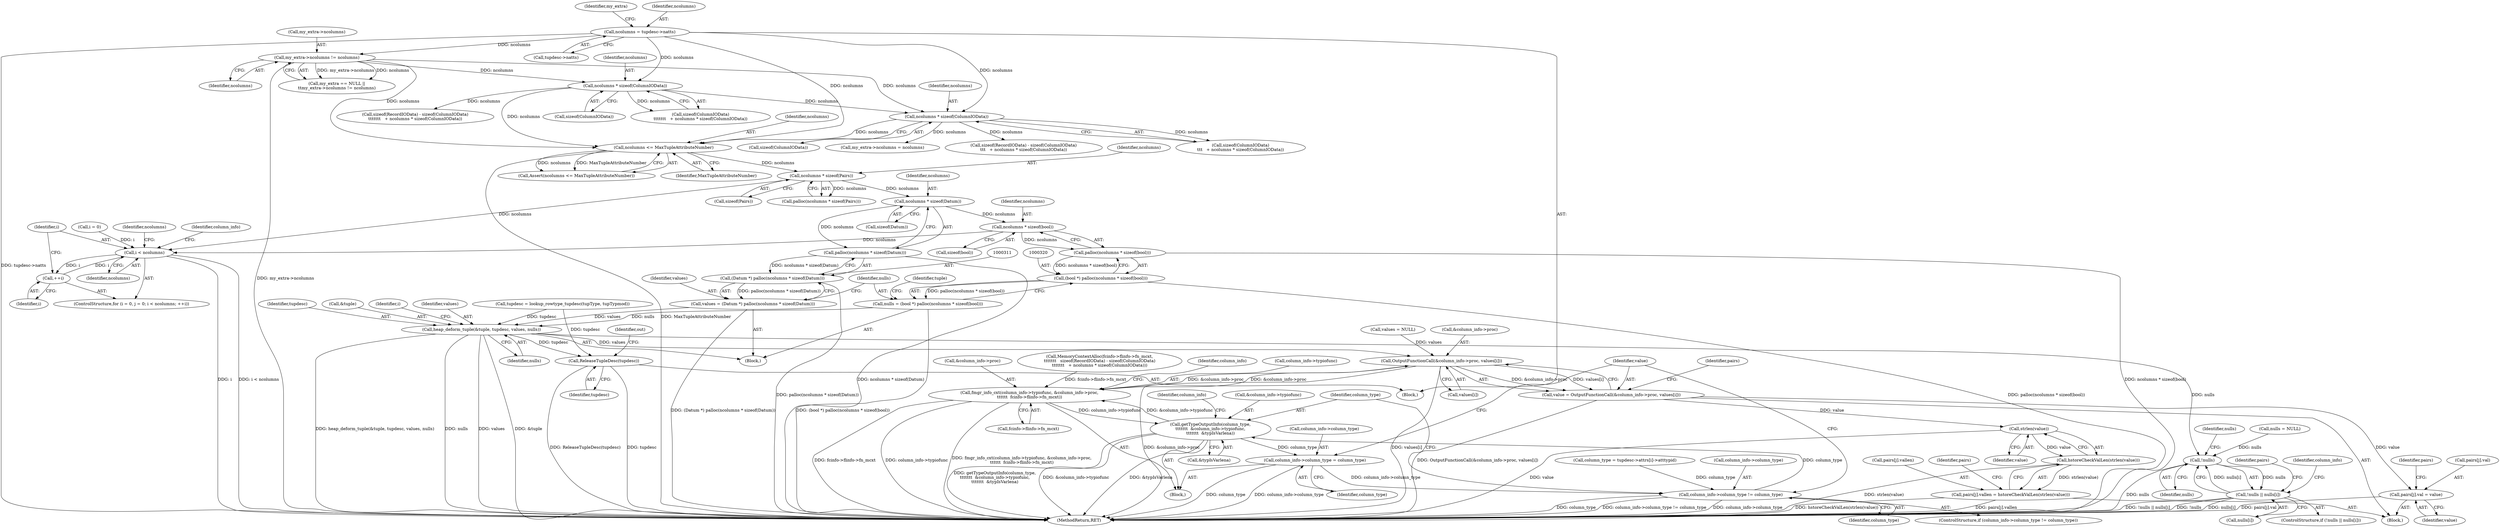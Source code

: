 digraph "0_postgres_31400a673325147e1205326008e32135a78b4d8a_1@API" {
"1000313" [label="(Call,ncolumns * sizeof(Datum))"];
"1000280" [label="(Call,ncolumns * sizeof(Pairs))"];
"1000274" [label="(Call,ncolumns <= MaxTupleAttributeNumber)"];
"1000209" [label="(Call,ncolumns * sizeof(ColumnIOData))"];
"1000185" [label="(Call,my_extra->ncolumns != ncolumns)"];
"1000166" [label="(Call,ncolumns = tupdesc->natts)"];
"1000254" [label="(Call,ncolumns * sizeof(ColumnIOData))"];
"1000312" [label="(Call,palloc(ncolumns * sizeof(Datum)))"];
"1000310" [label="(Call,(Datum *) palloc(ncolumns * sizeof(Datum)))"];
"1000308" [label="(Call,values = (Datum *) palloc(ncolumns * sizeof(Datum)))"];
"1000326" [label="(Call,heap_deform_tuple(&tuple, tupdesc, values, nulls))"];
"1000415" [label="(Call,!nulls)"];
"1000414" [label="(Call,!nulls || nulls[i])"];
"1000488" [label="(Call,OutputFunctionCall(&column_info->proc, values[i]))"];
"1000468" [label="(Call,fmgr_info_cxt(column_info->typiofunc, &column_info->proc,\n\t\t\t\t\t\t  fcinfo->flinfo->fn_mcxt))"];
"1000460" [label="(Call,getTypeOutputInfo(column_type,\n\t\t\t\t\t\t\t  &column_info->typiofunc,\n\t\t\t\t\t\t\t  &typIsVarlena))"];
"1000481" [label="(Call,column_info->column_type = column_type)"];
"1000453" [label="(Call,column_info->column_type != column_type)"];
"1000486" [label="(Call,value = OutputFunctionCall(&column_info->proc, values[i]))"];
"1000496" [label="(Call,pairs[j].val = value)"];
"1000510" [label="(Call,strlen(value))"];
"1000509" [label="(Call,hstoreCheckValLen(strlen(value)))"];
"1000503" [label="(Call,pairs[j].vallen = hstoreCheckValLen(strlen(value)))"];
"1000541" [label="(Call,ReleaseTupleDesc(tupdesc))"];
"1000322" [label="(Call,ncolumns * sizeof(bool))"];
"1000321" [label="(Call,palloc(ncolumns * sizeof(bool)))"];
"1000319" [label="(Call,(bool *) palloc(ncolumns * sizeof(bool)))"];
"1000317" [label="(Call,nulls = (bool *) palloc(ncolumns * sizeof(bool)))"];
"1000348" [label="(Call,i < ncolumns)"];
"1000351" [label="(Call,++i)"];
"1000275" [label="(Identifier,ncolumns)"];
"1000279" [label="(Call,palloc(ncolumns * sizeof(Pairs)))"];
"1000544" [label="(Identifier,out)"];
"1000416" [label="(Identifier,nulls)"];
"1000203" [label="(Call,sizeof(RecordIOData) - sizeof(ColumnIOData)\n\t\t\t\t\t\t\t   + ncolumns * sizeof(ColumnIOData))"];
"1000458" [label="(Block,)"];
"1000166" [label="(Call,ncolumns = tupdesc->natts)"];
"1000503" [label="(Call,pairs[j].vallen = hstoreCheckValLen(strlen(value)))"];
"1000417" [label="(Call,nulls[i])"];
"1000510" [label="(Call,strlen(value))"];
"1000364" [label="(Call,column_type = tupdesc->attrs[i]->atttypid)"];
"1000472" [label="(Call,&column_info->proc)"];
"1000497" [label="(Call,pairs[j].val)"];
"1000312" [label="(Call,palloc(ncolumns * sizeof(Datum)))"];
"1000268" [label="(Call,my_extra->ncolumns = ncolumns)"];
"1000308" [label="(Call,values = (Datum *) palloc(ncolumns * sizeof(Datum)))"];
"1000470" [label="(Identifier,column_info)"];
"1000172" [label="(Identifier,my_extra)"];
"1000506" [label="(Identifier,pairs)"];
"1000322" [label="(Call,ncolumns * sizeof(bool))"];
"1000181" [label="(Call,my_extra == NULL ||\n\t\tmy_extra->ncolumns != ncolumns)"];
"1000486" [label="(Call,value = OutputFunctionCall(&column_info->proc, values[i]))"];
"1000185" [label="(Call,my_extra->ncolumns != ncolumns)"];
"1000460" [label="(Call,getTypeOutputInfo(column_type,\n\t\t\t\t\t\t\t  &column_info->typiofunc,\n\t\t\t\t\t\t\t  &typIsVarlena))"];
"1000209" [label="(Call,ncolumns * sizeof(ColumnIOData))"];
"1000330" [label="(Identifier,values)"];
"1000496" [label="(Call,pairs[j].val = value)"];
"1000541" [label="(Call,ReleaseTupleDesc(tupdesc))"];
"1000329" [label="(Identifier,tupdesc)"];
"1000168" [label="(Call,tupdesc->natts)"];
"1000542" [label="(Identifier,tupdesc)"];
"1000324" [label="(Call,sizeof(bool))"];
"1000286" [label="(Block,)"];
"1000424" [label="(Identifier,pairs)"];
"1000327" [label="(Call,&tuple)"];
"1000418" [label="(Identifier,nulls)"];
"1000485" [label="(Identifier,column_type)"];
"1000415" [label="(Call,!nulls)"];
"1000189" [label="(Identifier,ncolumns)"];
"1000323" [label="(Identifier,ncolumns)"];
"1000326" [label="(Call,heap_deform_tuple(&tuple, tupdesc, values, nulls))"];
"1000352" [label="(Identifier,i)"];
"1000282" [label="(Call,sizeof(Pairs))"];
"1000350" [label="(Identifier,ncolumns)"];
"1000511" [label="(Identifier,value)"];
"1000334" [label="(Call,values = NULL)"];
"1000493" [label="(Call,values[i])"];
"1000161" [label="(Call,tupdesc = lookup_rowtype_tupdesc(tupType, tupTypmod))"];
"1000452" [label="(ControlStructure,if (column_info->column_type != column_type))"];
"1000254" [label="(Call,ncolumns * sizeof(ColumnIOData))"];
"1000488" [label="(Call,OutputFunctionCall(&column_info->proc, values[i]))"];
"1000455" [label="(Identifier,column_info)"];
"1000461" [label="(Identifier,column_type)"];
"1000476" [label="(Call,fcinfo->flinfo->fn_mcxt)"];
"1000499" [label="(Identifier,pairs)"];
"1000186" [label="(Call,my_extra->ncolumns)"];
"1000309" [label="(Identifier,values)"];
"1000343" [label="(Identifier,i)"];
"1000342" [label="(Call,i = 0)"];
"1000314" [label="(Identifier,ncolumns)"];
"1000337" [label="(Call,nulls = NULL)"];
"1000110" [label="(Block,)"];
"1000315" [label="(Call,sizeof(Datum))"];
"1000211" [label="(Call,sizeof(ColumnIOData))"];
"1000489" [label="(Call,&column_info->proc)"];
"1000197" [label="(Call,MemoryContextAlloc(fcinfo->flinfo->fn_mcxt,\n\t\t\t\t\t\t\t   sizeof(RecordIOData) - sizeof(ColumnIOData)\n\t\t\t\t\t\t\t   + ncolumns * sizeof(ColumnIOData)))"];
"1000248" [label="(Call,sizeof(RecordIOData) - sizeof(ColumnIOData)\n\t\t\t   + ncolumns * sizeof(ColumnIOData))"];
"1000468" [label="(Call,fmgr_info_cxt(column_info->typiofunc, &column_info->proc,\n\t\t\t\t\t\t  fcinfo->flinfo->fn_mcxt))"];
"1000318" [label="(Identifier,nulls)"];
"1000351" [label="(Call,++i)"];
"1000483" [label="(Identifier,column_info)"];
"1000502" [label="(Identifier,value)"];
"1000349" [label="(Identifier,i)"];
"1000545" [label="(MethodReturn,RET)"];
"1000276" [label="(Identifier,MaxTupleAttributeNumber)"];
"1000414" [label="(Call,!nulls || nulls[i])"];
"1000255" [label="(Identifier,ncolumns)"];
"1000529" [label="(Identifier,ncolumns)"];
"1000280" [label="(Call,ncolumns * sizeof(Pairs))"];
"1000348" [label="(Call,i < ncolumns)"];
"1000321" [label="(Call,palloc(ncolumns * sizeof(bool)))"];
"1000469" [label="(Call,column_info->typiofunc)"];
"1000313" [label="(Call,ncolumns * sizeof(Datum))"];
"1000454" [label="(Call,column_info->column_type)"];
"1000210" [label="(Identifier,ncolumns)"];
"1000509" [label="(Call,hstoreCheckValLen(strlen(value)))"];
"1000251" [label="(Call,sizeof(ColumnIOData)\n\t\t\t   + ncolumns * sizeof(ColumnIOData))"];
"1000256" [label="(Call,sizeof(ColumnIOData))"];
"1000453" [label="(Call,column_info->column_type != column_type)"];
"1000457" [label="(Identifier,column_type)"];
"1000281" [label="(Identifier,ncolumns)"];
"1000328" [label="(Identifier,tuple)"];
"1000487" [label="(Identifier,value)"];
"1000466" [label="(Call,&typIsVarlena)"];
"1000515" [label="(Identifier,pairs)"];
"1000413" [label="(ControlStructure,if (!nulls || nulls[i]))"];
"1000273" [label="(Call,Assert(ncolumns <= MaxTupleAttributeNumber))"];
"1000356" [label="(Identifier,column_info)"];
"1000206" [label="(Call,sizeof(ColumnIOData)\n\t\t\t\t\t\t\t   + ncolumns * sizeof(ColumnIOData))"];
"1000331" [label="(Identifier,nulls)"];
"1000482" [label="(Call,column_info->column_type)"];
"1000319" [label="(Call,(bool *) palloc(ncolumns * sizeof(bool)))"];
"1000340" [label="(ControlStructure,for (i = 0, j = 0; i < ncolumns; ++i))"];
"1000504" [label="(Call,pairs[j].vallen)"];
"1000317" [label="(Call,nulls = (bool *) palloc(ncolumns * sizeof(bool)))"];
"1000353" [label="(Block,)"];
"1000462" [label="(Call,&column_info->typiofunc)"];
"1000481" [label="(Call,column_info->column_type = column_type)"];
"1000167" [label="(Identifier,ncolumns)"];
"1000274" [label="(Call,ncolumns <= MaxTupleAttributeNumber)"];
"1000310" [label="(Call,(Datum *) palloc(ncolumns * sizeof(Datum)))"];
"1000313" -> "1000312"  [label="AST: "];
"1000313" -> "1000315"  [label="CFG: "];
"1000314" -> "1000313"  [label="AST: "];
"1000315" -> "1000313"  [label="AST: "];
"1000312" -> "1000313"  [label="CFG: "];
"1000313" -> "1000312"  [label="DDG: ncolumns"];
"1000280" -> "1000313"  [label="DDG: ncolumns"];
"1000313" -> "1000322"  [label="DDG: ncolumns"];
"1000280" -> "1000279"  [label="AST: "];
"1000280" -> "1000282"  [label="CFG: "];
"1000281" -> "1000280"  [label="AST: "];
"1000282" -> "1000280"  [label="AST: "];
"1000279" -> "1000280"  [label="CFG: "];
"1000280" -> "1000279"  [label="DDG: ncolumns"];
"1000274" -> "1000280"  [label="DDG: ncolumns"];
"1000280" -> "1000348"  [label="DDG: ncolumns"];
"1000274" -> "1000273"  [label="AST: "];
"1000274" -> "1000276"  [label="CFG: "];
"1000275" -> "1000274"  [label="AST: "];
"1000276" -> "1000274"  [label="AST: "];
"1000273" -> "1000274"  [label="CFG: "];
"1000274" -> "1000545"  [label="DDG: MaxTupleAttributeNumber"];
"1000274" -> "1000273"  [label="DDG: ncolumns"];
"1000274" -> "1000273"  [label="DDG: MaxTupleAttributeNumber"];
"1000209" -> "1000274"  [label="DDG: ncolumns"];
"1000185" -> "1000274"  [label="DDG: ncolumns"];
"1000166" -> "1000274"  [label="DDG: ncolumns"];
"1000254" -> "1000274"  [label="DDG: ncolumns"];
"1000209" -> "1000206"  [label="AST: "];
"1000209" -> "1000211"  [label="CFG: "];
"1000210" -> "1000209"  [label="AST: "];
"1000211" -> "1000209"  [label="AST: "];
"1000206" -> "1000209"  [label="CFG: "];
"1000209" -> "1000203"  [label="DDG: ncolumns"];
"1000209" -> "1000206"  [label="DDG: ncolumns"];
"1000185" -> "1000209"  [label="DDG: ncolumns"];
"1000166" -> "1000209"  [label="DDG: ncolumns"];
"1000209" -> "1000254"  [label="DDG: ncolumns"];
"1000185" -> "1000181"  [label="AST: "];
"1000185" -> "1000189"  [label="CFG: "];
"1000186" -> "1000185"  [label="AST: "];
"1000189" -> "1000185"  [label="AST: "];
"1000181" -> "1000185"  [label="CFG: "];
"1000185" -> "1000545"  [label="DDG: my_extra->ncolumns"];
"1000185" -> "1000181"  [label="DDG: my_extra->ncolumns"];
"1000185" -> "1000181"  [label="DDG: ncolumns"];
"1000166" -> "1000185"  [label="DDG: ncolumns"];
"1000185" -> "1000254"  [label="DDG: ncolumns"];
"1000166" -> "1000110"  [label="AST: "];
"1000166" -> "1000168"  [label="CFG: "];
"1000167" -> "1000166"  [label="AST: "];
"1000168" -> "1000166"  [label="AST: "];
"1000172" -> "1000166"  [label="CFG: "];
"1000166" -> "1000545"  [label="DDG: tupdesc->natts"];
"1000166" -> "1000254"  [label="DDG: ncolumns"];
"1000254" -> "1000251"  [label="AST: "];
"1000254" -> "1000256"  [label="CFG: "];
"1000255" -> "1000254"  [label="AST: "];
"1000256" -> "1000254"  [label="AST: "];
"1000251" -> "1000254"  [label="CFG: "];
"1000254" -> "1000248"  [label="DDG: ncolumns"];
"1000254" -> "1000251"  [label="DDG: ncolumns"];
"1000254" -> "1000268"  [label="DDG: ncolumns"];
"1000312" -> "1000310"  [label="AST: "];
"1000310" -> "1000312"  [label="CFG: "];
"1000312" -> "1000545"  [label="DDG: ncolumns * sizeof(Datum)"];
"1000312" -> "1000310"  [label="DDG: ncolumns * sizeof(Datum)"];
"1000310" -> "1000308"  [label="AST: "];
"1000311" -> "1000310"  [label="AST: "];
"1000308" -> "1000310"  [label="CFG: "];
"1000310" -> "1000545"  [label="DDG: palloc(ncolumns * sizeof(Datum))"];
"1000310" -> "1000308"  [label="DDG: palloc(ncolumns * sizeof(Datum))"];
"1000308" -> "1000286"  [label="AST: "];
"1000309" -> "1000308"  [label="AST: "];
"1000318" -> "1000308"  [label="CFG: "];
"1000308" -> "1000545"  [label="DDG: (Datum *) palloc(ncolumns * sizeof(Datum))"];
"1000308" -> "1000326"  [label="DDG: values"];
"1000326" -> "1000286"  [label="AST: "];
"1000326" -> "1000331"  [label="CFG: "];
"1000327" -> "1000326"  [label="AST: "];
"1000329" -> "1000326"  [label="AST: "];
"1000330" -> "1000326"  [label="AST: "];
"1000331" -> "1000326"  [label="AST: "];
"1000343" -> "1000326"  [label="CFG: "];
"1000326" -> "1000545"  [label="DDG: heap_deform_tuple(&tuple, tupdesc, values, nulls)"];
"1000326" -> "1000545"  [label="DDG: nulls"];
"1000326" -> "1000545"  [label="DDG: values"];
"1000326" -> "1000545"  [label="DDG: &tuple"];
"1000161" -> "1000326"  [label="DDG: tupdesc"];
"1000317" -> "1000326"  [label="DDG: nulls"];
"1000326" -> "1000415"  [label="DDG: nulls"];
"1000326" -> "1000488"  [label="DDG: values"];
"1000326" -> "1000541"  [label="DDG: tupdesc"];
"1000415" -> "1000414"  [label="AST: "];
"1000415" -> "1000416"  [label="CFG: "];
"1000416" -> "1000415"  [label="AST: "];
"1000418" -> "1000415"  [label="CFG: "];
"1000414" -> "1000415"  [label="CFG: "];
"1000415" -> "1000545"  [label="DDG: nulls"];
"1000415" -> "1000414"  [label="DDG: nulls"];
"1000337" -> "1000415"  [label="DDG: nulls"];
"1000414" -> "1000415"  [label="DDG: nulls[i]"];
"1000414" -> "1000413"  [label="AST: "];
"1000414" -> "1000417"  [label="CFG: "];
"1000417" -> "1000414"  [label="AST: "];
"1000424" -> "1000414"  [label="CFG: "];
"1000455" -> "1000414"  [label="CFG: "];
"1000414" -> "1000545"  [label="DDG: !nulls || nulls[i]"];
"1000414" -> "1000545"  [label="DDG: !nulls"];
"1000414" -> "1000545"  [label="DDG: nulls[i]"];
"1000488" -> "1000486"  [label="AST: "];
"1000488" -> "1000493"  [label="CFG: "];
"1000489" -> "1000488"  [label="AST: "];
"1000493" -> "1000488"  [label="AST: "];
"1000486" -> "1000488"  [label="CFG: "];
"1000488" -> "1000545"  [label="DDG: &column_info->proc"];
"1000488" -> "1000545"  [label="DDG: values[i]"];
"1000488" -> "1000468"  [label="DDG: &column_info->proc"];
"1000488" -> "1000486"  [label="DDG: &column_info->proc"];
"1000488" -> "1000486"  [label="DDG: values[i]"];
"1000468" -> "1000488"  [label="DDG: &column_info->proc"];
"1000334" -> "1000488"  [label="DDG: values"];
"1000468" -> "1000458"  [label="AST: "];
"1000468" -> "1000476"  [label="CFG: "];
"1000469" -> "1000468"  [label="AST: "];
"1000472" -> "1000468"  [label="AST: "];
"1000476" -> "1000468"  [label="AST: "];
"1000483" -> "1000468"  [label="CFG: "];
"1000468" -> "1000545"  [label="DDG: fmgr_info_cxt(column_info->typiofunc, &column_info->proc,\n\t\t\t\t\t\t  fcinfo->flinfo->fn_mcxt)"];
"1000468" -> "1000545"  [label="DDG: fcinfo->flinfo->fn_mcxt"];
"1000468" -> "1000545"  [label="DDG: column_info->typiofunc"];
"1000468" -> "1000460"  [label="DDG: column_info->typiofunc"];
"1000460" -> "1000468"  [label="DDG: &column_info->typiofunc"];
"1000197" -> "1000468"  [label="DDG: fcinfo->flinfo->fn_mcxt"];
"1000460" -> "1000458"  [label="AST: "];
"1000460" -> "1000466"  [label="CFG: "];
"1000461" -> "1000460"  [label="AST: "];
"1000462" -> "1000460"  [label="AST: "];
"1000466" -> "1000460"  [label="AST: "];
"1000470" -> "1000460"  [label="CFG: "];
"1000460" -> "1000545"  [label="DDG: getTypeOutputInfo(column_type,\n\t\t\t\t\t\t\t  &column_info->typiofunc,\n\t\t\t\t\t\t\t  &typIsVarlena)"];
"1000460" -> "1000545"  [label="DDG: &column_info->typiofunc"];
"1000460" -> "1000545"  [label="DDG: &typIsVarlena"];
"1000453" -> "1000460"  [label="DDG: column_type"];
"1000460" -> "1000481"  [label="DDG: column_type"];
"1000481" -> "1000458"  [label="AST: "];
"1000481" -> "1000485"  [label="CFG: "];
"1000482" -> "1000481"  [label="AST: "];
"1000485" -> "1000481"  [label="AST: "];
"1000487" -> "1000481"  [label="CFG: "];
"1000481" -> "1000545"  [label="DDG: column_type"];
"1000481" -> "1000545"  [label="DDG: column_info->column_type"];
"1000481" -> "1000453"  [label="DDG: column_info->column_type"];
"1000453" -> "1000452"  [label="AST: "];
"1000453" -> "1000457"  [label="CFG: "];
"1000454" -> "1000453"  [label="AST: "];
"1000457" -> "1000453"  [label="AST: "];
"1000461" -> "1000453"  [label="CFG: "];
"1000487" -> "1000453"  [label="CFG: "];
"1000453" -> "1000545"  [label="DDG: column_type"];
"1000453" -> "1000545"  [label="DDG: column_info->column_type != column_type"];
"1000453" -> "1000545"  [label="DDG: column_info->column_type"];
"1000364" -> "1000453"  [label="DDG: column_type"];
"1000486" -> "1000353"  [label="AST: "];
"1000487" -> "1000486"  [label="AST: "];
"1000499" -> "1000486"  [label="CFG: "];
"1000486" -> "1000545"  [label="DDG: OutputFunctionCall(&column_info->proc, values[i])"];
"1000486" -> "1000496"  [label="DDG: value"];
"1000486" -> "1000510"  [label="DDG: value"];
"1000496" -> "1000353"  [label="AST: "];
"1000496" -> "1000502"  [label="CFG: "];
"1000497" -> "1000496"  [label="AST: "];
"1000502" -> "1000496"  [label="AST: "];
"1000506" -> "1000496"  [label="CFG: "];
"1000496" -> "1000545"  [label="DDG: pairs[j].val"];
"1000510" -> "1000509"  [label="AST: "];
"1000510" -> "1000511"  [label="CFG: "];
"1000511" -> "1000510"  [label="AST: "];
"1000509" -> "1000510"  [label="CFG: "];
"1000510" -> "1000545"  [label="DDG: value"];
"1000510" -> "1000509"  [label="DDG: value"];
"1000509" -> "1000503"  [label="AST: "];
"1000503" -> "1000509"  [label="CFG: "];
"1000509" -> "1000545"  [label="DDG: strlen(value)"];
"1000509" -> "1000503"  [label="DDG: strlen(value)"];
"1000503" -> "1000353"  [label="AST: "];
"1000504" -> "1000503"  [label="AST: "];
"1000515" -> "1000503"  [label="CFG: "];
"1000503" -> "1000545"  [label="DDG: hstoreCheckValLen(strlen(value))"];
"1000503" -> "1000545"  [label="DDG: pairs[j].vallen"];
"1000541" -> "1000110"  [label="AST: "];
"1000541" -> "1000542"  [label="CFG: "];
"1000542" -> "1000541"  [label="AST: "];
"1000544" -> "1000541"  [label="CFG: "];
"1000541" -> "1000545"  [label="DDG: tupdesc"];
"1000541" -> "1000545"  [label="DDG: ReleaseTupleDesc(tupdesc)"];
"1000161" -> "1000541"  [label="DDG: tupdesc"];
"1000322" -> "1000321"  [label="AST: "];
"1000322" -> "1000324"  [label="CFG: "];
"1000323" -> "1000322"  [label="AST: "];
"1000324" -> "1000322"  [label="AST: "];
"1000321" -> "1000322"  [label="CFG: "];
"1000322" -> "1000321"  [label="DDG: ncolumns"];
"1000322" -> "1000348"  [label="DDG: ncolumns"];
"1000321" -> "1000319"  [label="AST: "];
"1000319" -> "1000321"  [label="CFG: "];
"1000321" -> "1000545"  [label="DDG: ncolumns * sizeof(bool)"];
"1000321" -> "1000319"  [label="DDG: ncolumns * sizeof(bool)"];
"1000319" -> "1000317"  [label="AST: "];
"1000320" -> "1000319"  [label="AST: "];
"1000317" -> "1000319"  [label="CFG: "];
"1000319" -> "1000545"  [label="DDG: palloc(ncolumns * sizeof(bool))"];
"1000319" -> "1000317"  [label="DDG: palloc(ncolumns * sizeof(bool))"];
"1000317" -> "1000286"  [label="AST: "];
"1000318" -> "1000317"  [label="AST: "];
"1000328" -> "1000317"  [label="CFG: "];
"1000317" -> "1000545"  [label="DDG: (bool *) palloc(ncolumns * sizeof(bool))"];
"1000348" -> "1000340"  [label="AST: "];
"1000348" -> "1000350"  [label="CFG: "];
"1000349" -> "1000348"  [label="AST: "];
"1000350" -> "1000348"  [label="AST: "];
"1000356" -> "1000348"  [label="CFG: "];
"1000529" -> "1000348"  [label="CFG: "];
"1000348" -> "1000545"  [label="DDG: i"];
"1000348" -> "1000545"  [label="DDG: i < ncolumns"];
"1000342" -> "1000348"  [label="DDG: i"];
"1000351" -> "1000348"  [label="DDG: i"];
"1000348" -> "1000351"  [label="DDG: i"];
"1000351" -> "1000340"  [label="AST: "];
"1000351" -> "1000352"  [label="CFG: "];
"1000352" -> "1000351"  [label="AST: "];
"1000349" -> "1000351"  [label="CFG: "];
}
